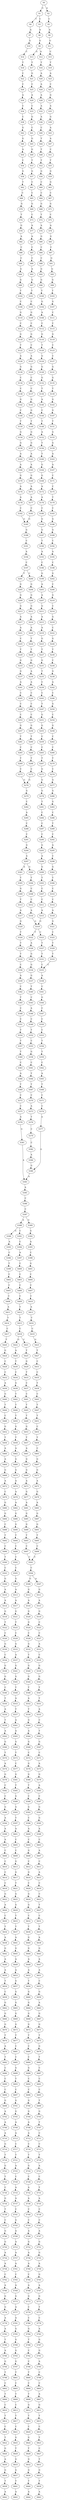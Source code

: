 strict digraph  {
	S0 -> S1 [ label = G ];
	S0 -> S2 [ label = A ];
	S1 -> S3 [ label = C ];
	S1 -> S4 [ label = T ];
	S2 -> S5 [ label = C ];
	S3 -> S6 [ label = A ];
	S4 -> S7 [ label = A ];
	S5 -> S8 [ label = A ];
	S6 -> S9 [ label = G ];
	S7 -> S10 [ label = G ];
	S8 -> S11 [ label = G ];
	S9 -> S12 [ label = A ];
	S9 -> S13 [ label = G ];
	S10 -> S14 [ label = C ];
	S11 -> S15 [ label = C ];
	S12 -> S16 [ label = T ];
	S13 -> S17 [ label = T ];
	S14 -> S18 [ label = T ];
	S15 -> S19 [ label = T ];
	S16 -> S20 [ label = A ];
	S17 -> S21 [ label = G ];
	S18 -> S22 [ label = C ];
	S19 -> S23 [ label = A ];
	S20 -> S24 [ label = A ];
	S21 -> S25 [ label = C ];
	S22 -> S26 [ label = C ];
	S23 -> S27 [ label = C ];
	S24 -> S28 [ label = A ];
	S25 -> S29 [ label = A ];
	S26 -> S30 [ label = A ];
	S27 -> S31 [ label = G ];
	S28 -> S32 [ label = A ];
	S29 -> S33 [ label = C ];
	S30 -> S34 [ label = C ];
	S31 -> S35 [ label = A ];
	S32 -> S36 [ label = A ];
	S33 -> S37 [ label = G ];
	S34 -> S38 [ label = C ];
	S35 -> S39 [ label = G ];
	S36 -> S40 [ label = C ];
	S37 -> S41 [ label = C ];
	S38 -> S42 [ label = G ];
	S39 -> S43 [ label = A ];
	S40 -> S44 [ label = T ];
	S41 -> S45 [ label = G ];
	S42 -> S46 [ label = G ];
	S43 -> S47 [ label = A ];
	S44 -> S48 [ label = T ];
	S45 -> S49 [ label = G ];
	S46 -> S50 [ label = A ];
	S47 -> S51 [ label = C ];
	S48 -> S52 [ label = T ];
	S49 -> S53 [ label = T ];
	S50 -> S54 [ label = C ];
	S51 -> S55 [ label = T ];
	S52 -> S56 [ label = G ];
	S53 -> S57 [ label = G ];
	S54 -> S58 [ label = G ];
	S55 -> S59 [ label = G ];
	S56 -> S60 [ label = C ];
	S57 -> S61 [ label = C ];
	S58 -> S62 [ label = T ];
	S59 -> S63 [ label = G ];
	S60 -> S64 [ label = C ];
	S61 -> S65 [ label = C ];
	S62 -> S66 [ label = C ];
	S63 -> S67 [ label = C ];
	S64 -> S68 [ label = G ];
	S65 -> S69 [ label = G ];
	S66 -> S70 [ label = G ];
	S67 -> S71 [ label = G ];
	S68 -> S72 [ label = T ];
	S69 -> S73 [ label = C ];
	S70 -> S74 [ label = T ];
	S71 -> S75 [ label = C ];
	S72 -> S76 [ label = A ];
	S73 -> S77 [ label = A ];
	S74 -> S78 [ label = G ];
	S75 -> S79 [ label = A ];
	S76 -> S80 [ label = G ];
	S77 -> S81 [ label = A ];
	S78 -> S82 [ label = A ];
	S79 -> S83 [ label = G ];
	S80 -> S84 [ label = C ];
	S81 -> S85 [ label = C ];
	S82 -> S86 [ label = C ];
	S83 -> S87 [ label = C ];
	S84 -> S88 [ label = C ];
	S85 -> S89 [ label = C ];
	S86 -> S90 [ label = C ];
	S87 -> S91 [ label = G ];
	S88 -> S92 [ label = G ];
	S89 -> S93 [ label = A ];
	S90 -> S94 [ label = G ];
	S91 -> S95 [ label = G ];
	S92 -> S96 [ label = G ];
	S93 -> S97 [ label = G ];
	S94 -> S98 [ label = G ];
	S95 -> S99 [ label = G ];
	S96 -> S100 [ label = T ];
	S97 -> S101 [ label = T ];
	S98 -> S102 [ label = T ];
	S99 -> S103 [ label = T ];
	S100 -> S104 [ label = G ];
	S101 -> S105 [ label = C ];
	S102 -> S106 [ label = C ];
	S103 -> S107 [ label = G ];
	S104 -> S108 [ label = A ];
	S105 -> S109 [ label = G ];
	S106 -> S110 [ label = G ];
	S107 -> S111 [ label = C ];
	S108 -> S112 [ label = C ];
	S109 -> S113 [ label = C ];
	S110 -> S114 [ label = C ];
	S111 -> S115 [ label = C ];
	S112 -> S116 [ label = G ];
	S113 -> S117 [ label = G ];
	S114 -> S118 [ label = G ];
	S115 -> S119 [ label = G ];
	S116 -> S120 [ label = T ];
	S117 -> S121 [ label = C ];
	S118 -> S122 [ label = T ];
	S119 -> S123 [ label = C ];
	S120 -> S124 [ label = G ];
	S121 -> S125 [ label = A ];
	S122 -> S126 [ label = A ];
	S123 -> S127 [ label = C ];
	S124 -> S128 [ label = G ];
	S125 -> S129 [ label = G ];
	S126 -> S130 [ label = G ];
	S127 -> S131 [ label = G ];
	S128 -> S132 [ label = G ];
	S129 -> S133 [ label = C ];
	S130 -> S134 [ label = C ];
	S131 -> S135 [ label = G ];
	S132 -> S136 [ label = T ];
	S133 -> S137 [ label = C ];
	S134 -> S138 [ label = C ];
	S135 -> S139 [ label = T ];
	S136 -> S140 [ label = A ];
	S137 -> S141 [ label = G ];
	S138 -> S142 [ label = G ];
	S139 -> S143 [ label = G ];
	S140 -> S144 [ label = C ];
	S141 -> S145 [ label = G ];
	S142 -> S146 [ label = C ];
	S143 -> S147 [ label = G ];
	S144 -> S148 [ label = T ];
	S145 -> S149 [ label = T ];
	S146 -> S150 [ label = T ];
	S147 -> S151 [ label = T ];
	S148 -> S152 [ label = A ];
	S149 -> S153 [ label = G ];
	S150 -> S154 [ label = G ];
	S151 -> S155 [ label = G ];
	S152 -> S156 [ label = T ];
	S153 -> S157 [ label = G ];
	S154 -> S158 [ label = G ];
	S155 -> S159 [ label = G ];
	S156 -> S160 [ label = T ];
	S157 -> S161 [ label = A ];
	S158 -> S162 [ label = A ];
	S159 -> S163 [ label = A ];
	S160 -> S164 [ label = G ];
	S161 -> S165 [ label = A ];
	S162 -> S166 [ label = A ];
	S163 -> S167 [ label = A ];
	S164 -> S168 [ label = G ];
	S165 -> S169 [ label = G ];
	S166 -> S170 [ label = G ];
	S167 -> S171 [ label = C ];
	S168 -> S172 [ label = A ];
	S169 -> S173 [ label = A ];
	S170 -> S174 [ label = A ];
	S171 -> S175 [ label = C ];
	S172 -> S176 [ label = A ];
	S173 -> S177 [ label = A ];
	S174 -> S178 [ label = A ];
	S175 -> S179 [ label = T ];
	S176 -> S180 [ label = C ];
	S177 -> S181 [ label = C ];
	S178 -> S182 [ label = C ];
	S179 -> S183 [ label = C ];
	S180 -> S184 [ label = G ];
	S181 -> S185 [ label = G ];
	S182 -> S185 [ label = G ];
	S183 -> S186 [ label = G ];
	S184 -> S187 [ label = G ];
	S185 -> S188 [ label = G ];
	S186 -> S189 [ label = G ];
	S187 -> S190 [ label = T ];
	S188 -> S191 [ label = C ];
	S189 -> S192 [ label = C ];
	S190 -> S193 [ label = A ];
	S191 -> S194 [ label = A ];
	S192 -> S195 [ label = A ];
	S193 -> S196 [ label = C ];
	S194 -> S197 [ label = C ];
	S195 -> S198 [ label = C ];
	S196 -> S199 [ label = G ];
	S197 -> S200 [ label = C ];
	S197 -> S201 [ label = T ];
	S198 -> S202 [ label = G ];
	S199 -> S203 [ label = A ];
	S200 -> S204 [ label = G ];
	S201 -> S205 [ label = G ];
	S202 -> S206 [ label = C ];
	S203 -> S207 [ label = A ];
	S204 -> S208 [ label = G ];
	S205 -> S209 [ label = G ];
	S206 -> S210 [ label = G ];
	S207 -> S211 [ label = G ];
	S208 -> S212 [ label = G ];
	S209 -> S213 [ label = G ];
	S210 -> S214 [ label = C ];
	S211 -> S215 [ label = A ];
	S212 -> S216 [ label = A ];
	S213 -> S217 [ label = A ];
	S214 -> S218 [ label = G ];
	S215 -> S219 [ label = A ];
	S216 -> S220 [ label = A ];
	S217 -> S221 [ label = A ];
	S218 -> S222 [ label = C ];
	S219 -> S223 [ label = G ];
	S220 -> S224 [ label = T ];
	S221 -> S225 [ label = C ];
	S222 -> S226 [ label = G ];
	S223 -> S227 [ label = T ];
	S224 -> S228 [ label = T ];
	S225 -> S229 [ label = T ];
	S226 -> S230 [ label = T ];
	S227 -> S231 [ label = G ];
	S228 -> S232 [ label = G ];
	S229 -> S233 [ label = G ];
	S230 -> S234 [ label = C ];
	S231 -> S235 [ label = T ];
	S232 -> S236 [ label = A ];
	S233 -> S237 [ label = G ];
	S234 -> S238 [ label = G ];
	S235 -> S239 [ label = C ];
	S236 -> S240 [ label = A ];
	S237 -> S241 [ label = A ];
	S238 -> S242 [ label = A ];
	S239 -> S243 [ label = C ];
	S240 -> S244 [ label = C ];
	S241 -> S245 [ label = C ];
	S242 -> S246 [ label = C ];
	S243 -> S247 [ label = T ];
	S244 -> S248 [ label = C ];
	S245 -> S249 [ label = C ];
	S246 -> S250 [ label = G ];
	S247 -> S251 [ label = G ];
	S248 -> S252 [ label = C ];
	S249 -> S253 [ label = C ];
	S250 -> S254 [ label = C ];
	S251 -> S255 [ label = G ];
	S252 -> S256 [ label = G ];
	S253 -> S257 [ label = G ];
	S254 -> S258 [ label = G ];
	S255 -> S259 [ label = C ];
	S256 -> S260 [ label = T ];
	S257 -> S261 [ label = T ];
	S258 -> S262 [ label = C ];
	S259 -> S263 [ label = C ];
	S260 -> S264 [ label = C ];
	S261 -> S265 [ label = C ];
	S262 -> S266 [ label = C ];
	S263 -> S267 [ label = T ];
	S264 -> S268 [ label = T ];
	S265 -> S269 [ label = T ];
	S266 -> S270 [ label = T ];
	S267 -> S271 [ label = G ];
	S268 -> S272 [ label = C ];
	S269 -> S273 [ label = C ];
	S270 -> S274 [ label = C ];
	S271 -> S275 [ label = G ];
	S272 -> S276 [ label = G ];
	S273 -> S276 [ label = G ];
	S274 -> S277 [ label = G ];
	S275 -> S278 [ label = G ];
	S276 -> S279 [ label = G ];
	S277 -> S280 [ label = G ];
	S278 -> S281 [ label = T ];
	S279 -> S282 [ label = C ];
	S280 -> S283 [ label = G ];
	S281 -> S284 [ label = C ];
	S282 -> S285 [ label = A ];
	S283 -> S286 [ label = C ];
	S284 -> S287 [ label = C ];
	S285 -> S288 [ label = C ];
	S286 -> S289 [ label = T ];
	S287 -> S290 [ label = C ];
	S288 -> S291 [ label = C ];
	S289 -> S292 [ label = C ];
	S290 -> S293 [ label = G ];
	S291 -> S294 [ label = G ];
	S292 -> S295 [ label = A ];
	S293 -> S296 [ label = A ];
	S294 -> S297 [ label = A ];
	S295 -> S298 [ label = C ];
	S296 -> S299 [ label = G ];
	S297 -> S300 [ label = G ];
	S297 -> S301 [ label = A ];
	S298 -> S302 [ label = G ];
	S299 -> S303 [ label = T ];
	S300 -> S304 [ label = T ];
	S301 -> S305 [ label = T ];
	S302 -> S306 [ label = T ];
	S303 -> S307 [ label = C ];
	S304 -> S308 [ label = C ];
	S305 -> S309 [ label = G ];
	S306 -> S310 [ label = C ];
	S307 -> S311 [ label = C ];
	S308 -> S312 [ label = C ];
	S309 -> S313 [ label = T ];
	S310 -> S314 [ label = C ];
	S311 -> S315 [ label = A ];
	S312 -> S316 [ label = A ];
	S313 -> S317 [ label = A ];
	S314 -> S318 [ label = A ];
	S315 -> S319 [ label = G ];
	S316 -> S319 [ label = G ];
	S317 -> S320 [ label = G ];
	S318 -> S321 [ label = G ];
	S319 -> S322 [ label = T ];
	S319 -> S323 [ label = C ];
	S320 -> S324 [ label = T ];
	S321 -> S325 [ label = C ];
	S322 -> S326 [ label = A ];
	S323 -> S327 [ label = T ];
	S324 -> S328 [ label = T ];
	S325 -> S329 [ label = T ];
	S326 -> S330 [ label = G ];
	S327 -> S331 [ label = T ];
	S328 -> S332 [ label = T ];
	S329 -> S333 [ label = T ];
	S330 -> S334 [ label = G ];
	S331 -> S335 [ label = C ];
	S332 -> S336 [ label = C ];
	S333 -> S335 [ label = C ];
	S334 -> S337 [ label = G ];
	S335 -> S338 [ label = A ];
	S336 -> S339 [ label = A ];
	S337 -> S340 [ label = T ];
	S338 -> S341 [ label = C ];
	S339 -> S342 [ label = C ];
	S340 -> S343 [ label = C ];
	S341 -> S344 [ label = G ];
	S342 -> S345 [ label = T ];
	S343 -> S346 [ label = A ];
	S344 -> S347 [ label = C ];
	S345 -> S348 [ label = C ];
	S346 -> S349 [ label = C ];
	S347 -> S350 [ label = C ];
	S348 -> S351 [ label = C ];
	S349 -> S352 [ label = T ];
	S350 -> S353 [ label = C ];
	S351 -> S354 [ label = T ];
	S352 -> S355 [ label = C ];
	S353 -> S356 [ label = T ];
	S354 -> S357 [ label = T ];
	S355 -> S358 [ label = G ];
	S356 -> S359 [ label = T ];
	S357 -> S360 [ label = T ];
	S358 -> S361 [ label = C ];
	S359 -> S362 [ label = C ];
	S360 -> S363 [ label = C ];
	S361 -> S364 [ label = T ];
	S362 -> S365 [ label = A ];
	S363 -> S366 [ label = A ];
	S364 -> S367 [ label = T ];
	S365 -> S368 [ label = T ];
	S366 -> S369 [ label = T ];
	S367 -> S370 [ label = C ];
	S368 -> S371 [ label = C ];
	S369 -> S372 [ label = C ];
	S370 -> S373 [ label = A ];
	S371 -> S374 [ label = C ];
	S372 -> S375 [ label = C ];
	S373 -> S376 [ label = T ];
	S374 -> S377 [ label = A ];
	S375 -> S378 [ label = A ];
	S376 -> S379 [ label = C ];
	S377 -> S380 [ label = G ];
	S378 -> S381 [ label = G ];
	S379 -> S382 [ label = C ];
	S380 -> S383 [ label = A ];
	S381 -> S383 [ label = A ];
	S382 -> S384 [ label = A ];
	S383 -> S385 [ label = A ];
	S384 -> S380 [ label = G ];
	S385 -> S386 [ label = C ];
	S386 -> S387 [ label = C ];
	S387 -> S388 [ label = A ];
	S387 -> S389 [ label = G ];
	S388 -> S390 [ label = G ];
	S388 -> S391 [ label = C ];
	S389 -> S392 [ label = G ];
	S390 -> S393 [ label = A ];
	S391 -> S394 [ label = C ];
	S392 -> S395 [ label = A ];
	S393 -> S396 [ label = C ];
	S394 -> S397 [ label = A ];
	S395 -> S398 [ label = C ];
	S396 -> S399 [ label = T ];
	S397 -> S400 [ label = C ];
	S398 -> S401 [ label = G ];
	S399 -> S402 [ label = C ];
	S400 -> S403 [ label = C ];
	S401 -> S404 [ label = C ];
	S402 -> S405 [ label = C ];
	S403 -> S406 [ label = C ];
	S404 -> S407 [ label = C ];
	S405 -> S408 [ label = C ];
	S406 -> S409 [ label = C ];
	S407 -> S410 [ label = C ];
	S408 -> S411 [ label = A ];
	S409 -> S412 [ label = T ];
	S410 -> S413 [ label = A ];
	S411 -> S414 [ label = T ];
	S412 -> S415 [ label = T ];
	S413 -> S416 [ label = T ];
	S414 -> S417 [ label = C ];
	S415 -> S418 [ label = C ];
	S416 -> S419 [ label = C ];
	S417 -> S420 [ label = T ];
	S418 -> S421 [ label = C ];
	S418 -> S422 [ label = G ];
	S419 -> S423 [ label = G ];
	S420 -> S424 [ label = G ];
	S421 -> S425 [ label = T ];
	S422 -> S426 [ label = A ];
	S423 -> S427 [ label = T ];
	S424 -> S428 [ label = C ];
	S425 -> S429 [ label = G ];
	S426 -> S430 [ label = T ];
	S427 -> S431 [ label = C ];
	S428 -> S432 [ label = C ];
	S429 -> S433 [ label = T ];
	S430 -> S434 [ label = C ];
	S431 -> S435 [ label = C ];
	S432 -> S436 [ label = A ];
	S433 -> S437 [ label = C ];
	S434 -> S438 [ label = G ];
	S435 -> S439 [ label = T ];
	S436 -> S440 [ label = G ];
	S437 -> S441 [ label = C ];
	S438 -> S442 [ label = T ];
	S439 -> S443 [ label = C ];
	S440 -> S444 [ label = T ];
	S441 -> S445 [ label = T ];
	S442 -> S446 [ label = T ];
	S443 -> S447 [ label = T ];
	S444 -> S448 [ label = C ];
	S445 -> S449 [ label = T ];
	S446 -> S450 [ label = T ];
	S447 -> S451 [ label = T ];
	S448 -> S452 [ label = G ];
	S449 -> S453 [ label = G ];
	S450 -> S454 [ label = G ];
	S451 -> S455 [ label = C ];
	S452 -> S456 [ label = T ];
	S453 -> S457 [ label = T ];
	S454 -> S458 [ label = T ];
	S455 -> S459 [ label = T ];
	S456 -> S460 [ label = A ];
	S457 -> S461 [ label = A ];
	S458 -> S462 [ label = A ];
	S459 -> S463 [ label = C ];
	S460 -> S464 [ label = A ];
	S461 -> S465 [ label = G ];
	S462 -> S466 [ label = G ];
	S463 -> S467 [ label = G ];
	S464 -> S468 [ label = G ];
	S465 -> S469 [ label = G ];
	S466 -> S470 [ label = G ];
	S467 -> S471 [ label = G ];
	S468 -> S472 [ label = A ];
	S469 -> S473 [ label = A ];
	S470 -> S474 [ label = A ];
	S471 -> S475 [ label = A ];
	S472 -> S476 [ label = C ];
	S473 -> S477 [ label = G ];
	S474 -> S478 [ label = A ];
	S475 -> S479 [ label = G ];
	S476 -> S480 [ label = G ];
	S477 -> S481 [ label = A ];
	S478 -> S482 [ label = A ];
	S479 -> S483 [ label = A ];
	S480 -> S484 [ label = G ];
	S481 -> S485 [ label = G ];
	S482 -> S486 [ label = G ];
	S483 -> S487 [ label = G ];
	S484 -> S488 [ label = C ];
	S485 -> S489 [ label = G ];
	S486 -> S490 [ label = G ];
	S487 -> S491 [ label = G ];
	S488 -> S492 [ label = T ];
	S489 -> S493 [ label = T ];
	S490 -> S494 [ label = T ];
	S491 -> S495 [ label = T ];
	S492 -> S496 [ label = C ];
	S493 -> S497 [ label = C ];
	S494 -> S498 [ label = C ];
	S495 -> S499 [ label = C ];
	S496 -> S500 [ label = T ];
	S497 -> S501 [ label = C ];
	S498 -> S502 [ label = C ];
	S499 -> S501 [ label = C ];
	S500 -> S503 [ label = C ];
	S501 -> S504 [ label = C ];
	S502 -> S505 [ label = C ];
	S503 -> S506 [ label = G ];
	S504 -> S507 [ label = A ];
	S504 -> S508 [ label = G ];
	S505 -> S509 [ label = G ];
	S506 -> S510 [ label = A ];
	S507 -> S511 [ label = G ];
	S508 -> S512 [ label = G ];
	S509 -> S513 [ label = A ];
	S510 -> S514 [ label = A ];
	S511 -> S515 [ label = A ];
	S512 -> S516 [ label = A ];
	S513 -> S517 [ label = A ];
	S514 -> S518 [ label = G ];
	S515 -> S519 [ label = G ];
	S516 -> S520 [ label = G ];
	S517 -> S521 [ label = G ];
	S518 -> S522 [ label = T ];
	S519 -> S523 [ label = C ];
	S520 -> S524 [ label = G ];
	S521 -> S525 [ label = T ];
	S522 -> S526 [ label = C ];
	S523 -> S527 [ label = C ];
	S524 -> S528 [ label = C ];
	S525 -> S529 [ label = C ];
	S526 -> S530 [ label = G ];
	S527 -> S531 [ label = A ];
	S528 -> S532 [ label = G ];
	S529 -> S533 [ label = G ];
	S530 -> S534 [ label = C ];
	S531 -> S535 [ label = C ];
	S532 -> S536 [ label = T ];
	S533 -> S537 [ label = A ];
	S534 -> S538 [ label = G ];
	S535 -> S539 [ label = G ];
	S536 -> S540 [ label = G ];
	S537 -> S541 [ label = G ];
	S538 -> S542 [ label = G ];
	S539 -> S543 [ label = G ];
	S540 -> S544 [ label = G ];
	S541 -> S545 [ label = G ];
	S542 -> S546 [ label = C ];
	S543 -> S547 [ label = T ];
	S544 -> S548 [ label = T ];
	S545 -> S549 [ label = T ];
	S546 -> S550 [ label = T ];
	S547 -> S551 [ label = T ];
	S548 -> S552 [ label = A ];
	S549 -> S553 [ label = A ];
	S550 -> S554 [ label = A ];
	S551 -> S555 [ label = A ];
	S552 -> S556 [ label = T ];
	S553 -> S557 [ label = T ];
	S554 -> S558 [ label = T ];
	S555 -> S559 [ label = C ];
	S556 -> S560 [ label = G ];
	S557 -> S561 [ label = A ];
	S558 -> S562 [ label = A ];
	S559 -> S563 [ label = T ];
	S560 -> S564 [ label = A ];
	S561 -> S565 [ label = A ];
	S562 -> S566 [ label = G ];
	S563 -> S567 [ label = G ];
	S564 -> S568 [ label = G ];
	S565 -> S569 [ label = G ];
	S566 -> S570 [ label = T ];
	S567 -> S571 [ label = C ];
	S568 -> S572 [ label = C ];
	S569 -> S573 [ label = T ];
	S570 -> S574 [ label = A ];
	S571 -> S575 [ label = A ];
	S572 -> S576 [ label = G ];
	S573 -> S577 [ label = C ];
	S574 -> S578 [ label = G ];
	S575 -> S579 [ label = G ];
	S576 -> S580 [ label = G ];
	S577 -> S581 [ label = G ];
	S578 -> S582 [ label = C ];
	S579 -> S583 [ label = A ];
	S580 -> S584 [ label = T ];
	S581 -> S585 [ label = T ];
	S582 -> S586 [ label = C ];
	S583 -> S587 [ label = C ];
	S584 -> S588 [ label = C ];
	S585 -> S589 [ label = G ];
	S586 -> S590 [ label = G ];
	S587 -> S591 [ label = G ];
	S588 -> S592 [ label = G ];
	S589 -> S593 [ label = G ];
	S590 -> S594 [ label = A ];
	S591 -> S595 [ label = G ];
	S592 -> S596 [ label = C ];
	S593 -> S597 [ label = T ];
	S594 -> S598 [ label = A ];
	S595 -> S599 [ label = A ];
	S596 -> S600 [ label = A ];
	S597 -> S601 [ label = A ];
	S598 -> S602 [ label = A ];
	S599 -> S603 [ label = C ];
	S600 -> S604 [ label = C ];
	S601 -> S605 [ label = C ];
	S602 -> S606 [ label = C ];
	S603 -> S607 [ label = A ];
	S604 -> S608 [ label = G ];
	S605 -> S609 [ label = C ];
	S606 -> S610 [ label = C ];
	S607 -> S611 [ label = C ];
	S608 -> S612 [ label = C ];
	S609 -> S613 [ label = G ];
	S610 -> S614 [ label = C ];
	S611 -> S615 [ label = A ];
	S612 -> S616 [ label = G ];
	S613 -> S617 [ label = G ];
	S614 -> S618 [ label = C ];
	S615 -> S619 [ label = C ];
	S616 -> S620 [ label = C ];
	S617 -> S621 [ label = T ];
	S618 -> S622 [ label = G ];
	S619 -> S623 [ label = C ];
	S620 -> S624 [ label = G ];
	S621 -> S625 [ label = G ];
	S622 -> S626 [ label = A ];
	S623 -> S627 [ label = T ];
	S624 -> S628 [ label = G ];
	S625 -> S629 [ label = G ];
	S626 -> S630 [ label = C ];
	S627 -> S631 [ label = C ];
	S628 -> S632 [ label = C ];
	S629 -> S633 [ label = T ];
	S630 -> S634 [ label = T ];
	S631 -> S635 [ label = T ];
	S632 -> S636 [ label = T ];
	S633 -> S637 [ label = T ];
	S634 -> S638 [ label = A ];
	S635 -> S639 [ label = A ];
	S636 -> S640 [ label = G ];
	S637 -> S641 [ label = A ];
	S638 -> S642 [ label = G ];
	S639 -> S643 [ label = G ];
	S640 -> S644 [ label = G ];
	S641 -> S645 [ label = G ];
	S642 -> S646 [ label = A ];
	S643 -> S647 [ label = A ];
	S644 -> S648 [ label = A ];
	S645 -> S649 [ label = A ];
	S646 -> S650 [ label = A ];
	S647 -> S651 [ label = A ];
	S648 -> S652 [ label = A ];
	S649 -> S653 [ label = A ];
	S650 -> S654 [ label = T ];
	S651 -> S655 [ label = C ];
	S652 -> S656 [ label = T ];
	S653 -> S657 [ label = G ];
	S654 -> S658 [ label = C ];
	S655 -> S659 [ label = G ];
	S656 -> S660 [ label = G ];
	S657 -> S661 [ label = G ];
	S658 -> S662 [ label = G ];
	S659 -> S663 [ label = A ];
	S660 -> S664 [ label = G ];
	S661 -> S665 [ label = G ];
	S662 -> S666 [ label = G ];
	S663 -> S667 [ label = G ];
	S664 -> S668 [ label = G ];
	S665 -> S669 [ label = G ];
	S666 -> S670 [ label = G ];
	S667 -> S671 [ label = G ];
	S668 -> S672 [ label = G ];
	S669 -> S673 [ label = G ];
	S670 -> S674 [ label = T ];
	S671 -> S675 [ label = T ];
	S672 -> S676 [ label = T ];
	S673 -> S677 [ label = T ];
	S674 -> S678 [ label = A ];
	S675 -> S679 [ label = G ];
	S676 -> S680 [ label = C ];
	S677 -> S681 [ label = C ];
	S678 -> S682 [ label = T ];
	S679 -> S683 [ label = T ];
	S680 -> S684 [ label = C ];
	S681 -> S685 [ label = C ];
	S682 -> S686 [ label = C ];
	S683 -> S687 [ label = C ];
	S684 -> S688 [ label = G ];
	S685 -> S689 [ label = G ];
	S686 -> S690 [ label = C ];
	S687 -> S691 [ label = C ];
	S688 -> S692 [ label = C ];
	S689 -> S693 [ label = T ];
	S690 -> S694 [ label = C ];
	S691 -> S695 [ label = C ];
	S692 -> S696 [ label = C ];
	S693 -> S697 [ label = C ];
	S694 -> S698 [ label = G ];
	S695 -> S699 [ label = T ];
	S696 -> S700 [ label = G ];
	S697 -> S701 [ label = G ];
	S698 -> S702 [ label = A ];
	S699 -> S703 [ label = G ];
	S700 -> S704 [ label = G ];
	S701 -> S705 [ label = G ];
	S702 -> S706 [ label = A ];
	S703 -> S707 [ label = T ];
	S704 -> S708 [ label = A ];
	S705 -> S709 [ label = A ];
	S706 -> S710 [ label = A ];
	S707 -> S711 [ label = C ];
	S708 -> S712 [ label = A ];
	S709 -> S713 [ label = A ];
	S710 -> S714 [ label = G ];
	S711 -> S715 [ label = C ];
	S712 -> S716 [ label = C ];
	S713 -> S717 [ label = C ];
	S714 -> S718 [ label = T ];
	S715 -> S719 [ label = T ];
	S716 -> S720 [ label = T ];
	S717 -> S721 [ label = T ];
	S718 -> S722 [ label = G ];
	S719 -> S723 [ label = A ];
	S720 -> S724 [ label = G ];
	S721 -> S725 [ label = A ];
	S722 -> S726 [ label = T ];
	S723 -> S727 [ label = C ];
	S724 -> S728 [ label = C ];
	S725 -> S729 [ label = C ];
	S726 -> S730 [ label = C ];
	S727 -> S731 [ label = T ];
	S728 -> S732 [ label = A ];
	S729 -> S733 [ label = A ];
	S730 -> S734 [ label = G ];
	S731 -> S735 [ label = A ];
	S732 -> S736 [ label = A ];
	S733 -> S737 [ label = A ];
	S734 -> S738 [ label = T ];
	S735 -> S739 [ label = C ];
	S736 -> S740 [ label = C ];
	S737 -> S741 [ label = C ];
	S738 -> S742 [ label = C ];
	S739 -> S743 [ label = C ];
	S740 -> S744 [ label = C ];
	S741 -> S745 [ label = G ];
	S742 -> S746 [ label = G ];
	S743 -> S747 [ label = A ];
	S744 -> S748 [ label = A ];
	S745 -> S749 [ label = A ];
	S746 -> S750 [ label = G ];
	S747 -> S751 [ label = G ];
	S748 -> S752 [ label = G ];
	S749 -> S753 [ label = A ];
	S750 -> S754 [ label = A ];
	S751 -> S755 [ label = G ];
	S752 -> S756 [ label = A ];
	S753 -> S757 [ label = A ];
	S754 -> S758 [ label = A ];
	S755 -> S759 [ label = A ];
	S756 -> S760 [ label = A ];
	S757 -> S761 [ label = A ];
	S758 -> S762 [ label = C ];
	S759 -> S763 [ label = G ];
	S760 -> S764 [ label = C ];
	S761 -> S765 [ label = C ];
	S762 -> S766 [ label = A ];
	S763 -> S767 [ label = A ];
	S764 -> S768 [ label = A ];
	S765 -> S769 [ label = A ];
	S766 -> S770 [ label = G ];
	S767 -> S771 [ label = G ];
	S768 -> S772 [ label = G ];
	S769 -> S773 [ label = G ];
	S770 -> S774 [ label = G ];
	S771 -> S775 [ label = T ];
	S772 -> S776 [ label = C ];
	S773 -> S777 [ label = A ];
	S774 -> S778 [ label = A ];
	S775 -> S779 [ label = C ];
	S776 -> S780 [ label = C ];
	S777 -> S781 [ label = A ];
	S778 -> S782 [ label = A ];
	S779 -> S783 [ label = A ];
	S780 -> S784 [ label = G ];
	S781 -> S785 [ label = G ];
	S782 -> S786 [ label = T ];
	S783 -> S787 [ label = G ];
	S784 -> S788 [ label = T ];
	S785 -> S789 [ label = G ];
	S786 -> S790 [ label = A ];
	S787 -> S791 [ label = G ];
	S788 -> S792 [ label = C ];
	S789 -> S793 [ label = G ];
	S790 -> S794 [ label = G ];
	S791 -> S795 [ label = A ];
	S792 -> S796 [ label = C ];
	S793 -> S797 [ label = G ];
	S794 -> S798 [ label = T ];
	S795 -> S799 [ label = C ];
	S796 -> S800 [ label = T ];
	S797 -> S801 [ label = T ];
	S798 -> S802 [ label = C ];
	S799 -> S803 [ label = C ];
	S800 -> S804 [ label = C ];
	S801 -> S805 [ label = C ];
	S802 -> S806 [ label = T ];
	S803 -> S807 [ label = A ];
	S804 -> S808 [ label = T ];
	S805 -> S809 [ label = T ];
	S806 -> S810 [ label = C ];
	S807 -> S811 [ label = G ];
	S808 -> S812 [ label = G ];
	S809 -> S813 [ label = C ];
	S810 -> S814 [ label = T ];
	S811 -> S815 [ label = T ];
	S812 -> S816 [ label = T ];
	S813 -> S817 [ label = T ];
	S814 -> S818 [ label = C ];
	S815 -> S819 [ label = C ];
	S816 -> S820 [ label = C ];
	S817 -> S821 [ label = C ];
	S818 -> S822 [ label = T ];
	S819 -> S823 [ label = T ];
	S820 -> S824 [ label = G ];
	S821 -> S825 [ label = G ];
	S822 -> S826 [ label = G ];
	S823 -> S827 [ label = C ];
	S824 -> S828 [ label = T ];
	S825 -> S829 [ label = T ];
	S826 -> S830 [ label = A ];
	S827 -> S831 [ label = T ];
	S828 -> S832 [ label = G ];
	S829 -> S833 [ label = G ];
	S830 -> S834 [ label = G ];
	S831 -> S835 [ label = G ];
	S832 -> S836 [ label = G ];
	S833 -> S837 [ label = G ];
	S834 -> S838 [ label = T ];
	S835 -> S839 [ label = T ];
	S836 -> S840 [ label = T ];
	S837 -> S841 [ label = T ];
	S838 -> S842 [ label = A ];
	S839 -> S843 [ label = A ];
	S840 -> S844 [ label = A ];
	S841 -> S845 [ label = A ];
}
